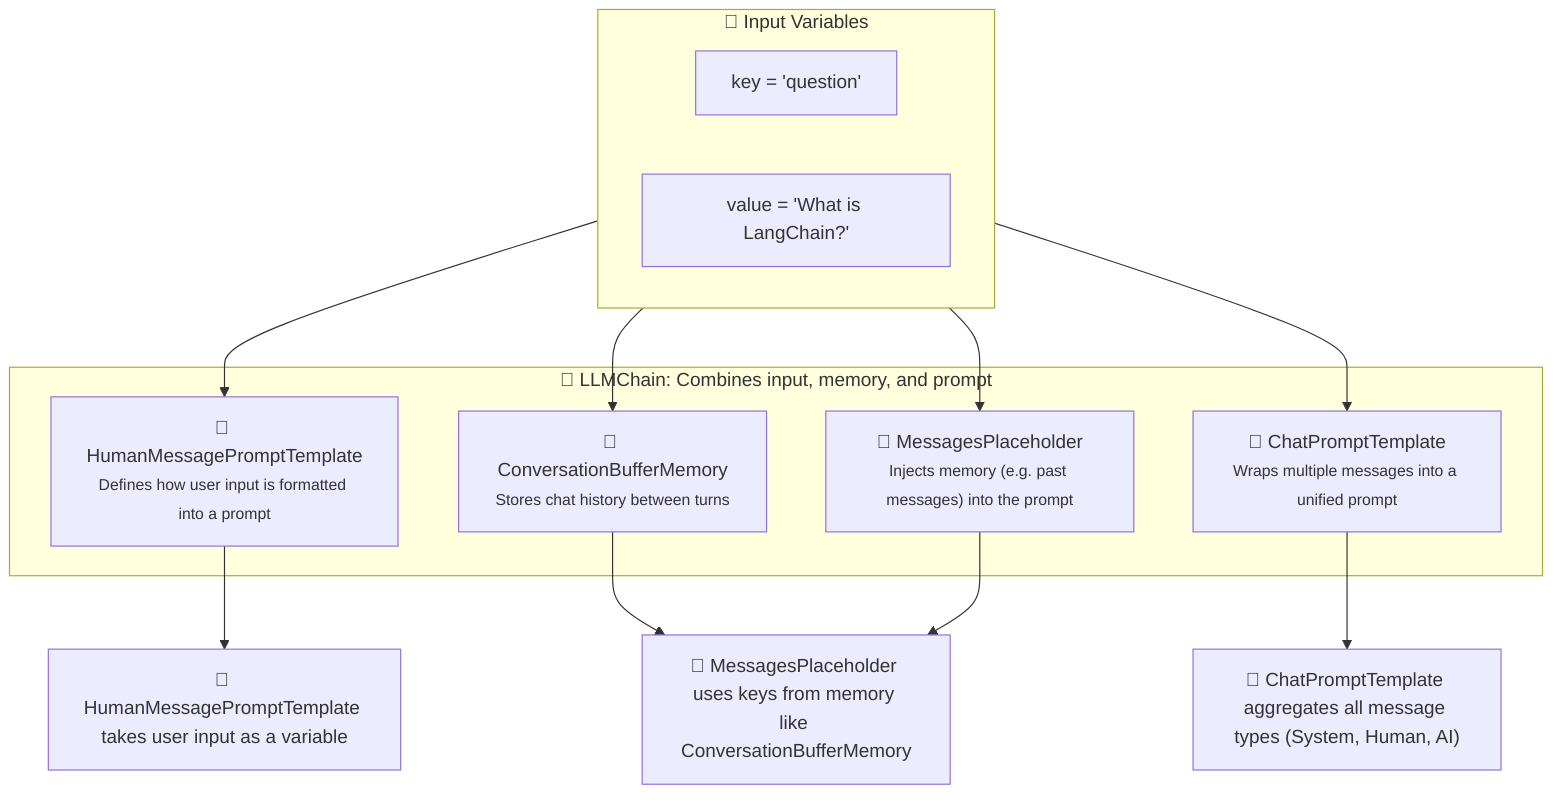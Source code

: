 flowchart TD
    subgraph A["🔄 Input Variables"]
        X1["key = 'question'"]
        X2["value = 'What is LangChain?'"]
    end

    A --> T1
    A --> T2
    A --> T3
    A --> T4

    subgraph LLMChain["🧠 LLMChain: Combines input, memory, and prompt"]
        T1["📨 HumanMessagePromptTemplate<br/><small>Defines how user input is formatted into a prompt</small>"]
        T2["🧠 ConversationBufferMemory<br/><small>Stores chat history between turns</small>"]
        T3["📎 MessagesPlaceholder<br/><small>Injects memory (e.g. past messages) into the prompt</small>"]
        T4["💬 ChatPromptTemplate<br/><small>Wraps multiple messages into a unified prompt</small>"]
    end

    Note1["📌 HumanMessagePromptTemplate takes user input as a variable"]
    Note2["📌 MessagesPlaceholder uses keys from memory like ConversationBufferMemory"]
    Note3["📌 ChatPromptTemplate aggregates all message types (System, Human, AI)"]

    T1 --> Note1
    T2 --> Note2
    T3 --> Note2
    T4 --> Note3